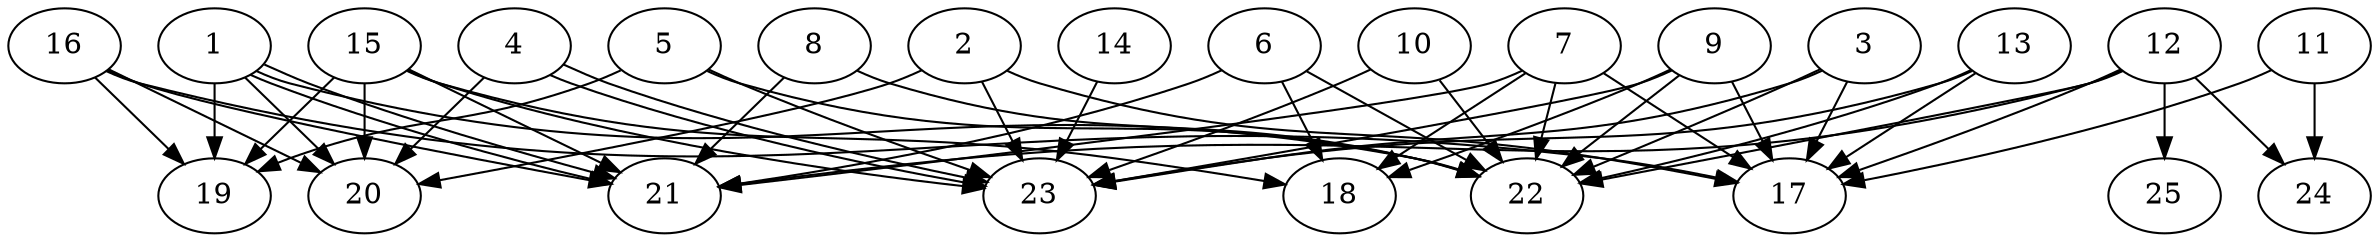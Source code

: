 // DAG automatically generated by daggen at Thu Oct  3 14:00:40 2019
// ./daggen --dot -n 25 --ccr 0.4 --fat 0.9 --regular 0.7 --density 0.6 --mindata 5242880 --maxdata 52428800 
digraph G {
  1 [size="29862400", alpha="0.01", expect_size="11944960"] 
  1 -> 19 [size ="11944960"]
  1 -> 20 [size ="11944960"]
  1 -> 21 [size ="11944960"]
  1 -> 21 [size ="11944960"]
  1 -> 22 [size ="11944960"]
  2 [size="59642880", alpha="0.12", expect_size="23857152"] 
  2 -> 17 [size ="23857152"]
  2 -> 20 [size ="23857152"]
  2 -> 23 [size ="23857152"]
  3 [size="90472960", alpha="0.03", expect_size="36189184"] 
  3 -> 17 [size ="36189184"]
  3 -> 22 [size ="36189184"]
  3 -> 23 [size ="36189184"]
  4 [size="77831680", alpha="0.15", expect_size="31132672"] 
  4 -> 20 [size ="31132672"]
  4 -> 23 [size ="31132672"]
  4 -> 23 [size ="31132672"]
  5 [size="15874560", alpha="0.06", expect_size="6349824"] 
  5 -> 19 [size ="6349824"]
  5 -> 22 [size ="6349824"]
  5 -> 23 [size ="6349824"]
  6 [size="43089920", alpha="0.06", expect_size="17235968"] 
  6 -> 18 [size ="17235968"]
  6 -> 21 [size ="17235968"]
  6 -> 22 [size ="17235968"]
  7 [size="19066880", alpha="0.08", expect_size="7626752"] 
  7 -> 17 [size ="7626752"]
  7 -> 18 [size ="7626752"]
  7 -> 21 [size ="7626752"]
  7 -> 22 [size ="7626752"]
  8 [size="116474880", alpha="0.11", expect_size="46589952"] 
  8 -> 21 [size ="46589952"]
  8 -> 22 [size ="46589952"]
  9 [size="105239040", alpha="0.10", expect_size="42095616"] 
  9 -> 17 [size ="42095616"]
  9 -> 18 [size ="42095616"]
  9 -> 22 [size ="42095616"]
  9 -> 23 [size ="42095616"]
  10 [size="16624640", alpha="0.17", expect_size="6649856"] 
  10 -> 22 [size ="6649856"]
  10 -> 23 [size ="6649856"]
  11 [size="112058880", alpha="0.07", expect_size="44823552"] 
  11 -> 17 [size ="44823552"]
  11 -> 24 [size ="44823552"]
  12 [size="116451840", alpha="0.04", expect_size="46580736"] 
  12 -> 17 [size ="46580736"]
  12 -> 21 [size ="46580736"]
  12 -> 22 [size ="46580736"]
  12 -> 24 [size ="46580736"]
  12 -> 25 [size ="46580736"]
  13 [size="70592000", alpha="0.10", expect_size="28236800"] 
  13 -> 17 [size ="28236800"]
  13 -> 22 [size ="28236800"]
  13 -> 23 [size ="28236800"]
  14 [size="86323200", alpha="0.04", expect_size="34529280"] 
  14 -> 23 [size ="34529280"]
  15 [size="56023040", alpha="0.13", expect_size="22409216"] 
  15 -> 18 [size ="22409216"]
  15 -> 19 [size ="22409216"]
  15 -> 20 [size ="22409216"]
  15 -> 21 [size ="22409216"]
  15 -> 23 [size ="22409216"]
  16 [size="90721280", alpha="0.18", expect_size="36288512"] 
  16 -> 17 [size ="36288512"]
  16 -> 19 [size ="36288512"]
  16 -> 20 [size ="36288512"]
  16 -> 21 [size ="36288512"]
  17 [size="125532160", alpha="0.10", expect_size="50212864"] 
  18 [size="55833600", alpha="0.03", expect_size="22333440"] 
  19 [size="120586240", alpha="0.11", expect_size="48234496"] 
  20 [size="59399680", alpha="0.15", expect_size="23759872"] 
  21 [size="44638720", alpha="0.02", expect_size="17855488"] 
  22 [size="86423040", alpha="0.17", expect_size="34569216"] 
  23 [size="112944640", alpha="0.05", expect_size="45177856"] 
  24 [size="55078400", alpha="0.04", expect_size="22031360"] 
  25 [size="77949440", alpha="0.03", expect_size="31179776"] 
}
